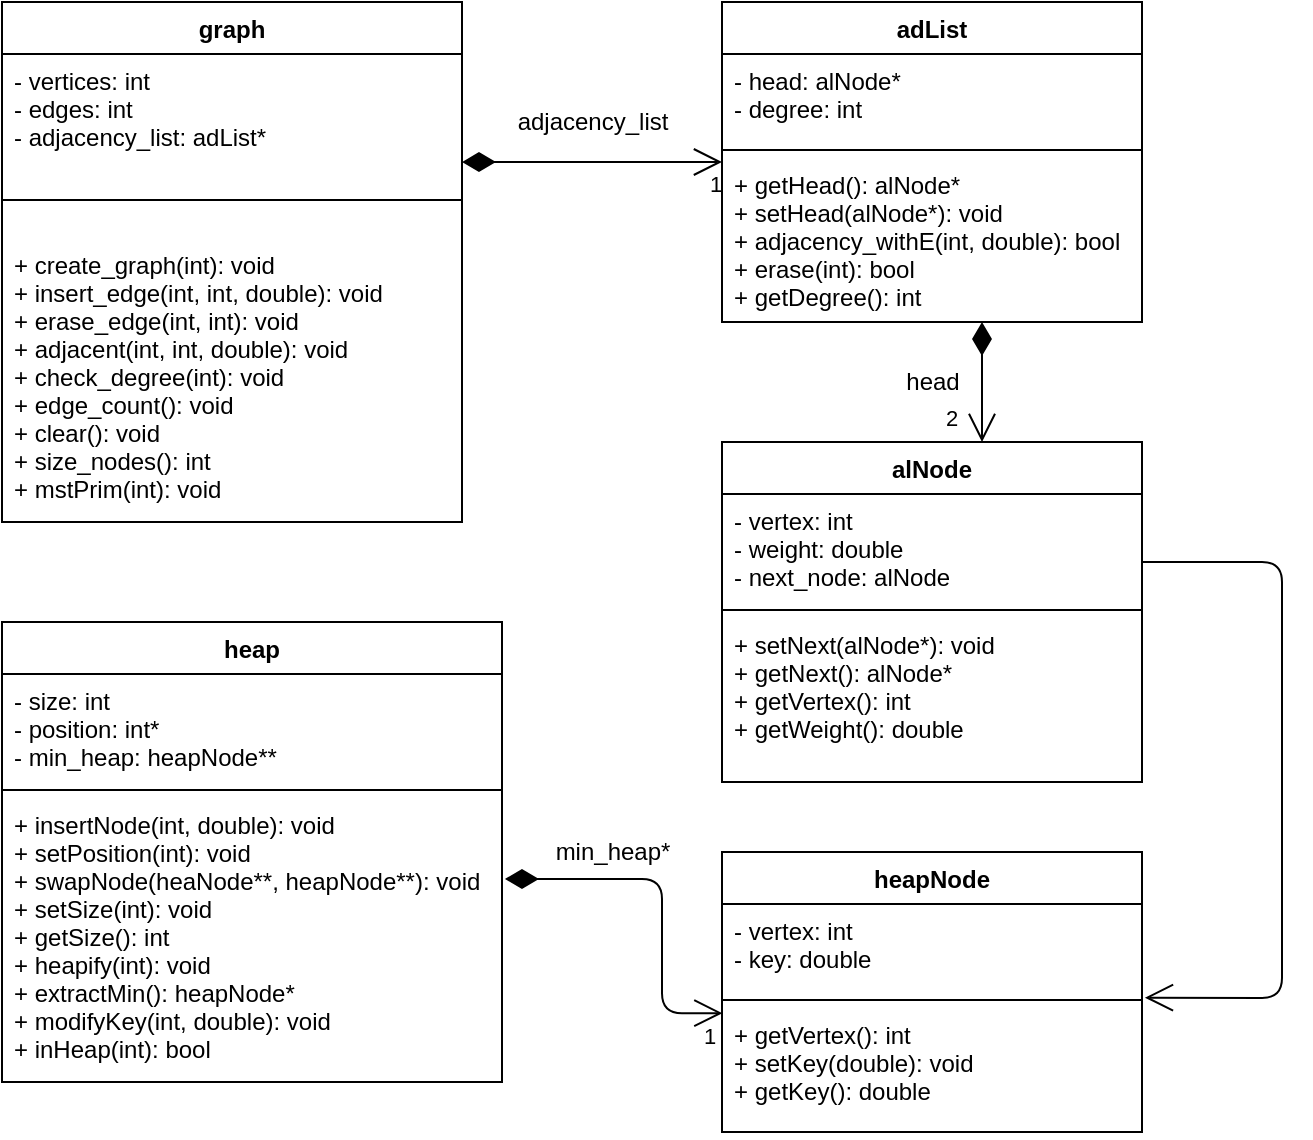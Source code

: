 <mxfile>
    <diagram id="ZvN3ZHAzjdugsuJ7-m42" name="Page-1">
        <mxGraphModel dx="1020" dy="575" grid="1" gridSize="10" guides="1" tooltips="1" connect="1" arrows="1" fold="1" page="1" pageScale="1" pageWidth="850" pageHeight="1100" math="0" shadow="0">
            <root>
                <mxCell id="0"/>
                <mxCell id="1" parent="0"/>
                <mxCell id="2" value="graph" style="swimlane;fontStyle=1;align=center;verticalAlign=top;childLayout=stackLayout;horizontal=1;startSize=26;horizontalStack=0;resizeParent=1;resizeParentMax=0;resizeLast=0;collapsible=1;marginBottom=0;" parent="1" vertex="1">
                    <mxGeometry x="40" y="40" width="230" height="260" as="geometry"/>
                </mxCell>
                <mxCell id="3" value="- vertices: int&#10;- edges: int&#10;- adjacency_list: adList*" style="text;strokeColor=none;fillColor=none;align=left;verticalAlign=top;spacingLeft=4;spacingRight=4;overflow=hidden;rotatable=0;points=[[0,0.5],[1,0.5]];portConstraint=eastwest;" parent="2" vertex="1">
                    <mxGeometry y="26" width="230" height="54" as="geometry"/>
                </mxCell>
                <mxCell id="4" value="" style="line;strokeWidth=1;fillColor=none;align=left;verticalAlign=middle;spacingTop=-1;spacingLeft=3;spacingRight=3;rotatable=0;labelPosition=right;points=[];portConstraint=eastwest;" parent="2" vertex="1">
                    <mxGeometry y="80" width="230" height="38" as="geometry"/>
                </mxCell>
                <mxCell id="5" value="+ create_graph(int): void&#10;+ insert_edge(int, int, double): void&#10;+ erase_edge(int, int): void&#10;+ adjacent(int, int, double): void&#10;+ check_degree(int): void&#10;+ edge_count(): void&#10;+ clear(): void&#10;+ size_nodes(): int&#10;+ mstPrim(int): void" style="text;strokeColor=none;fillColor=none;align=left;verticalAlign=top;spacingLeft=4;spacingRight=4;overflow=hidden;rotatable=0;points=[[0,0.5],[1,0.5]];portConstraint=eastwest;" parent="2" vertex="1">
                    <mxGeometry y="118" width="230" height="142" as="geometry"/>
                </mxCell>
                <mxCell id="7" value="1" style="endArrow=open;html=1;endSize=12;startArrow=diamondThin;startSize=14;startFill=1;edgeStyle=orthogonalEdgeStyle;align=left;verticalAlign=bottom;" parent="1" edge="1">
                    <mxGeometry x="0.875" y="-20" relative="1" as="geometry">
                        <mxPoint x="270" y="120" as="sourcePoint"/>
                        <mxPoint x="400" y="120" as="targetPoint"/>
                        <mxPoint as="offset"/>
                        <Array as="points">
                            <mxPoint x="350" y="120"/>
                            <mxPoint x="350" y="120"/>
                        </Array>
                    </mxGeometry>
                </mxCell>
                <mxCell id="8" value="adjacency_list" style="text;html=1;align=center;verticalAlign=middle;resizable=0;points=[];autosize=1;" parent="1" vertex="1">
                    <mxGeometry x="290" y="90" width="90" height="20" as="geometry"/>
                </mxCell>
                <mxCell id="9" value="adList" style="swimlane;fontStyle=1;align=center;verticalAlign=top;childLayout=stackLayout;horizontal=1;startSize=26;horizontalStack=0;resizeParent=1;resizeParentMax=0;resizeLast=0;collapsible=1;marginBottom=0;" parent="1" vertex="1">
                    <mxGeometry x="400" y="40" width="210" height="160" as="geometry">
                        <mxRectangle x="360" y="40" width="60" height="26" as="alternateBounds"/>
                    </mxGeometry>
                </mxCell>
                <mxCell id="10" value="- head: alNode*&#10;- degree: int" style="text;strokeColor=none;fillColor=none;align=left;verticalAlign=top;spacingLeft=4;spacingRight=4;overflow=hidden;rotatable=0;points=[[0,0.5],[1,0.5]];portConstraint=eastwest;" parent="9" vertex="1">
                    <mxGeometry y="26" width="210" height="44" as="geometry"/>
                </mxCell>
                <mxCell id="11" value="" style="line;strokeWidth=1;fillColor=none;align=left;verticalAlign=middle;spacingTop=-1;spacingLeft=3;spacingRight=3;rotatable=0;labelPosition=right;points=[];portConstraint=eastwest;" parent="9" vertex="1">
                    <mxGeometry y="70" width="210" height="8" as="geometry"/>
                </mxCell>
                <mxCell id="12" value="+ getHead(): alNode*&#10;+ setHead(alNode*): void&#10;+ adjacency_withE(int, double): bool&#10;+ erase(int): bool&#10;+ getDegree(): int" style="text;strokeColor=none;fillColor=none;align=left;verticalAlign=top;spacingLeft=4;spacingRight=4;overflow=hidden;rotatable=0;points=[[0,0.5],[1,0.5]];portConstraint=eastwest;" parent="9" vertex="1">
                    <mxGeometry y="78" width="210" height="82" as="geometry"/>
                </mxCell>
                <mxCell id="13" value="2" style="endArrow=open;html=1;endSize=12;startArrow=diamondThin;startSize=14;startFill=1;edgeStyle=orthogonalEdgeStyle;align=left;verticalAlign=bottom;" parent="1" source="12" edge="1">
                    <mxGeometry x="0.875" y="-20" relative="1" as="geometry">
                        <mxPoint x="450" y="240" as="sourcePoint"/>
                        <mxPoint x="530" y="260" as="targetPoint"/>
                        <mxPoint as="offset"/>
                        <Array as="points">
                            <mxPoint x="530" y="240"/>
                        </Array>
                    </mxGeometry>
                </mxCell>
                <mxCell id="14" value="head" style="text;html=1;align=center;verticalAlign=middle;resizable=0;points=[];autosize=1;" parent="1" vertex="1">
                    <mxGeometry x="485" y="220" width="40" height="20" as="geometry"/>
                </mxCell>
                <mxCell id="15" value="alNode" style="swimlane;fontStyle=1;align=center;verticalAlign=top;childLayout=stackLayout;horizontal=1;startSize=26;horizontalStack=0;resizeParent=1;resizeParentMax=0;resizeLast=0;collapsible=1;marginBottom=0;" parent="1" vertex="1">
                    <mxGeometry x="400" y="260" width="210" height="170" as="geometry">
                        <mxRectangle x="360" y="40" width="60" height="26" as="alternateBounds"/>
                    </mxGeometry>
                </mxCell>
                <mxCell id="16" value="- vertex: int&#10;- weight: double&#10;- next_node: alNode" style="text;strokeColor=none;fillColor=none;align=left;verticalAlign=top;spacingLeft=4;spacingRight=4;overflow=hidden;rotatable=0;points=[[0,0.5],[1,0.5]];portConstraint=eastwest;" parent="15" vertex="1">
                    <mxGeometry y="26" width="210" height="54" as="geometry"/>
                </mxCell>
                <mxCell id="17" value="" style="line;strokeWidth=1;fillColor=none;align=left;verticalAlign=middle;spacingTop=-1;spacingLeft=3;spacingRight=3;rotatable=0;labelPosition=right;points=[];portConstraint=eastwest;" parent="15" vertex="1">
                    <mxGeometry y="80" width="210" height="8" as="geometry"/>
                </mxCell>
                <mxCell id="18" value="+ setNext(alNode*): void&#10;+ getNext(): alNode*&#10;+ getVertex(): int&#10;+ getWeight(): double" style="text;strokeColor=none;fillColor=none;align=left;verticalAlign=top;spacingLeft=4;spacingRight=4;overflow=hidden;rotatable=0;points=[[0,0.5],[1,0.5]];portConstraint=eastwest;" parent="15" vertex="1">
                    <mxGeometry y="88" width="210" height="82" as="geometry"/>
                </mxCell>
                <mxCell id="19" value="heap" style="swimlane;fontStyle=1;align=center;verticalAlign=top;childLayout=stackLayout;horizontal=1;startSize=26;horizontalStack=0;resizeParent=1;resizeParentMax=0;resizeLast=0;collapsible=1;marginBottom=0;" parent="1" vertex="1">
                    <mxGeometry x="40" y="350" width="250" height="230" as="geometry">
                        <mxRectangle x="360" y="40" width="60" height="26" as="alternateBounds"/>
                    </mxGeometry>
                </mxCell>
                <mxCell id="20" value="- size: int&#10;- position: int*&#10;- min_heap: heapNode**" style="text;strokeColor=none;fillColor=none;align=left;verticalAlign=top;spacingLeft=4;spacingRight=4;overflow=hidden;rotatable=0;points=[[0,0.5],[1,0.5]];portConstraint=eastwest;" parent="19" vertex="1">
                    <mxGeometry y="26" width="250" height="54" as="geometry"/>
                </mxCell>
                <mxCell id="21" value="" style="line;strokeWidth=1;fillColor=none;align=left;verticalAlign=middle;spacingTop=-1;spacingLeft=3;spacingRight=3;rotatable=0;labelPosition=right;points=[];portConstraint=eastwest;" parent="19" vertex="1">
                    <mxGeometry y="80" width="250" height="8" as="geometry"/>
                </mxCell>
                <mxCell id="22" value="+ insertNode(int, double): void&#10;+ setPosition(int): void&#10;+ swapNode(heaNode**, heapNode**): void&#10;+ setSize(int): void&#10;+ getSize(): int&#10;+ heapify(int): void&#10;+ extractMin(): heapNode*&#10;+ modifyKey(int, double): void&#10;+ inHeap(int): bool&#10;" style="text;strokeColor=none;fillColor=none;align=left;verticalAlign=top;spacingLeft=4;spacingRight=4;overflow=hidden;rotatable=0;points=[[0,0.5],[1,0.5]];portConstraint=eastwest;" parent="19" vertex="1">
                    <mxGeometry y="88" width="250" height="142" as="geometry"/>
                </mxCell>
                <mxCell id="23" value="heapNode" style="swimlane;fontStyle=1;align=center;verticalAlign=top;childLayout=stackLayout;horizontal=1;startSize=26;horizontalStack=0;resizeParent=1;resizeParentMax=0;resizeLast=0;collapsible=1;marginBottom=0;" parent="1" vertex="1">
                    <mxGeometry x="400" y="465" width="210" height="140" as="geometry">
                        <mxRectangle x="360" y="40" width="60" height="26" as="alternateBounds"/>
                    </mxGeometry>
                </mxCell>
                <mxCell id="24" value="- vertex: int&#10;- key: double" style="text;strokeColor=none;fillColor=none;align=left;verticalAlign=top;spacingLeft=4;spacingRight=4;overflow=hidden;rotatable=0;points=[[0,0.5],[1,0.5]];portConstraint=eastwest;" parent="23" vertex="1">
                    <mxGeometry y="26" width="210" height="44" as="geometry"/>
                </mxCell>
                <mxCell id="25" value="" style="line;strokeWidth=1;fillColor=none;align=left;verticalAlign=middle;spacingTop=-1;spacingLeft=3;spacingRight=3;rotatable=0;labelPosition=right;points=[];portConstraint=eastwest;" parent="23" vertex="1">
                    <mxGeometry y="70" width="210" height="8" as="geometry"/>
                </mxCell>
                <mxCell id="26" value="+ getVertex(): int&#10;+ setKey(double): void&#10;+ getKey(): double" style="text;strokeColor=none;fillColor=none;align=left;verticalAlign=top;spacingLeft=4;spacingRight=4;overflow=hidden;rotatable=0;points=[[0,0.5],[1,0.5]];portConstraint=eastwest;" parent="23" vertex="1">
                    <mxGeometry y="78" width="210" height="62" as="geometry"/>
                </mxCell>
                <mxCell id="27" value="1" style="endArrow=open;html=1;endSize=12;startArrow=diamondThin;startSize=14;startFill=1;edgeStyle=orthogonalEdgeStyle;align=left;verticalAlign=bottom;exitX=1.006;exitY=0.285;exitDx=0;exitDy=0;exitPerimeter=0;entryX=0.001;entryY=0.042;entryDx=0;entryDy=0;entryPerimeter=0;" parent="1" source="22" target="26" edge="1">
                    <mxGeometry x="0.875" y="-20" relative="1" as="geometry">
                        <mxPoint x="320" y="350" as="sourcePoint"/>
                        <mxPoint x="370" y="330" as="targetPoint"/>
                        <mxPoint as="offset"/>
                        <Array as="points">
                            <mxPoint x="370" y="479"/>
                            <mxPoint x="370" y="546"/>
                        </Array>
                    </mxGeometry>
                </mxCell>
                <mxCell id="28" value="min_heap*" style="text;html=1;align=center;verticalAlign=middle;resizable=0;points=[];autosize=1;" parent="1" vertex="1">
                    <mxGeometry x="310" y="455" width="70" height="20" as="geometry"/>
                </mxCell>
                <mxCell id="29" value="" style="endArrow=open;endFill=1;endSize=12;html=1;entryX=1.007;entryY=1.064;entryDx=0;entryDy=0;entryPerimeter=0;" edge="1" parent="1" target="24">
                    <mxGeometry width="160" relative="1" as="geometry">
                        <mxPoint x="610" y="320" as="sourcePoint"/>
                        <mxPoint x="680" y="540" as="targetPoint"/>
                        <Array as="points">
                            <mxPoint x="680" y="320"/>
                            <mxPoint x="680" y="430"/>
                            <mxPoint x="680" y="538"/>
                        </Array>
                    </mxGeometry>
                </mxCell>
            </root>
        </mxGraphModel>
    </diagram>
</mxfile>